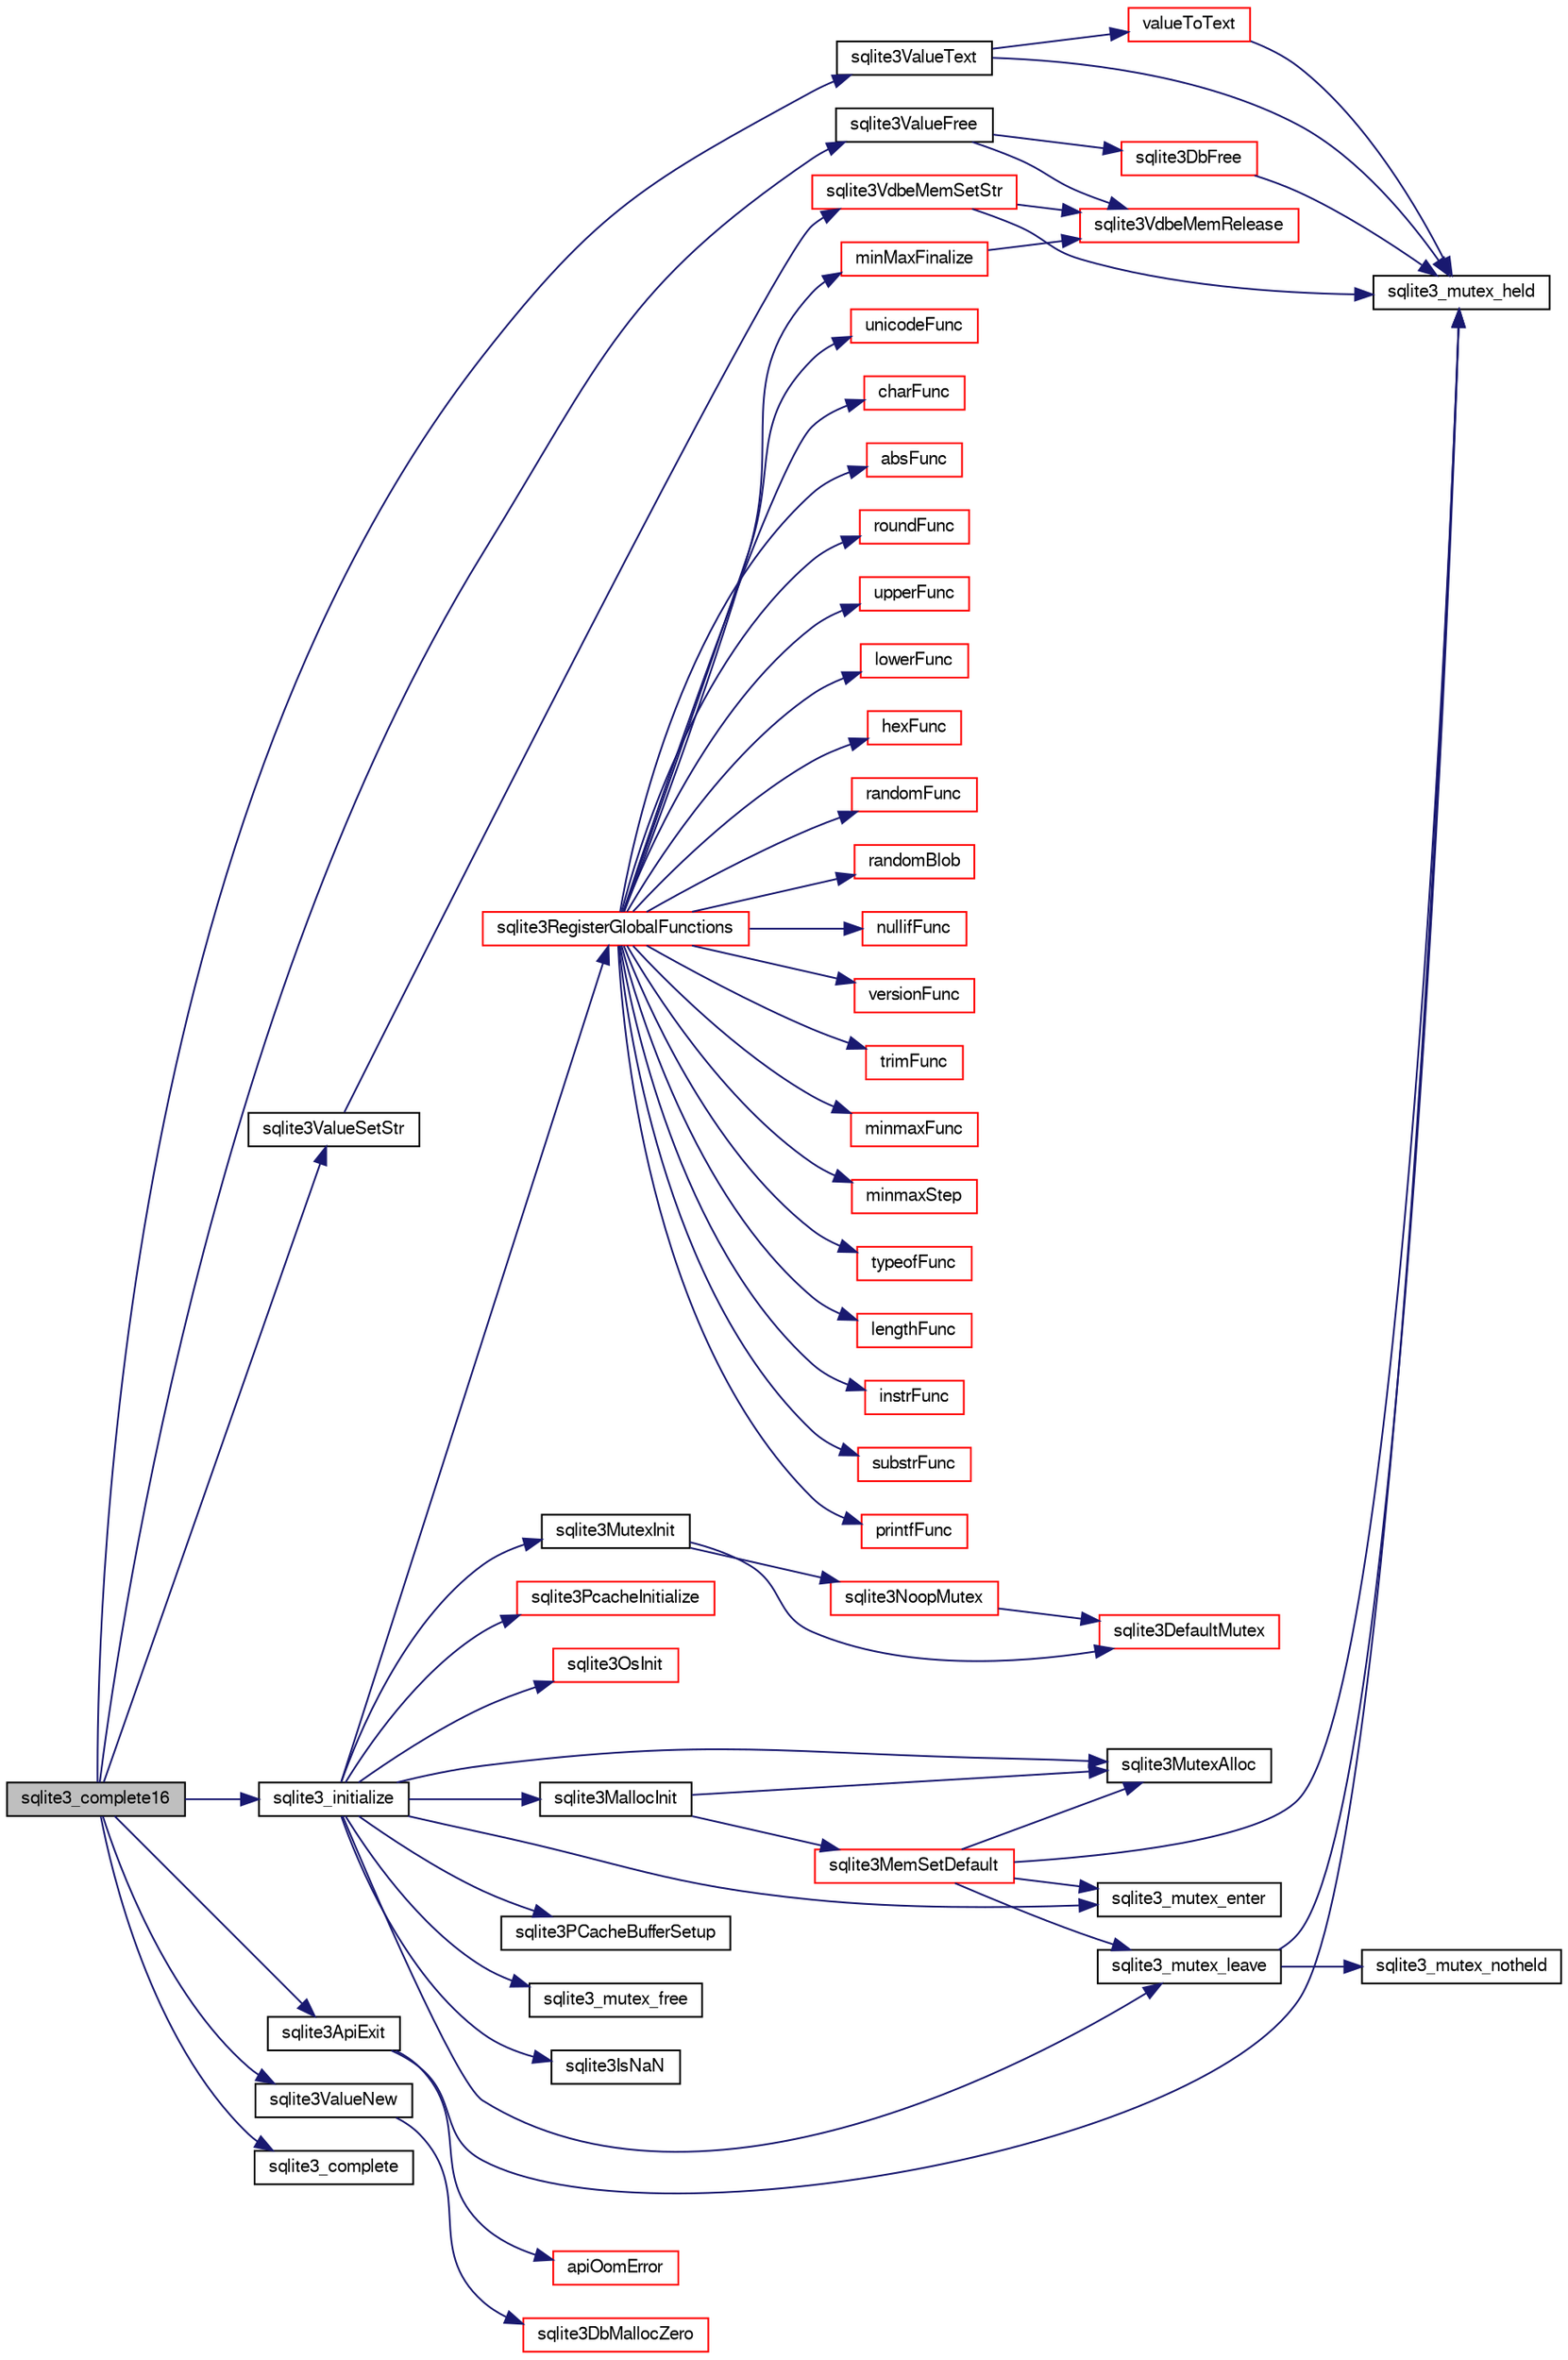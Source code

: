 digraph "sqlite3_complete16"
{
  edge [fontname="FreeSans",fontsize="10",labelfontname="FreeSans",labelfontsize="10"];
  node [fontname="FreeSans",fontsize="10",shape=record];
  rankdir="LR";
  Node322906 [label="sqlite3_complete16",height=0.2,width=0.4,color="black", fillcolor="grey75", style="filled", fontcolor="black"];
  Node322906 -> Node322907 [color="midnightblue",fontsize="10",style="solid",fontname="FreeSans"];
  Node322907 [label="sqlite3_initialize",height=0.2,width=0.4,color="black", fillcolor="white", style="filled",URL="$sqlite3_8c.html#ab0c0ee2d5d4cf8b28e9572296a8861df"];
  Node322907 -> Node322908 [color="midnightblue",fontsize="10",style="solid",fontname="FreeSans"];
  Node322908 [label="sqlite3MutexInit",height=0.2,width=0.4,color="black", fillcolor="white", style="filled",URL="$sqlite3_8c.html#a7906afcdd1cdb3d0007eb932398a1158"];
  Node322908 -> Node322909 [color="midnightblue",fontsize="10",style="solid",fontname="FreeSans"];
  Node322909 [label="sqlite3DefaultMutex",height=0.2,width=0.4,color="red", fillcolor="white", style="filled",URL="$sqlite3_8c.html#ac895a71e325f9b2f9b862f737c17aca8"];
  Node322908 -> Node322930 [color="midnightblue",fontsize="10",style="solid",fontname="FreeSans"];
  Node322930 [label="sqlite3NoopMutex",height=0.2,width=0.4,color="red", fillcolor="white", style="filled",URL="$sqlite3_8c.html#a09742cde9ef371d94f8201d2cdb543e4"];
  Node322930 -> Node322909 [color="midnightblue",fontsize="10",style="solid",fontname="FreeSans"];
  Node322907 -> Node322938 [color="midnightblue",fontsize="10",style="solid",fontname="FreeSans"];
  Node322938 [label="sqlite3MutexAlloc",height=0.2,width=0.4,color="black", fillcolor="white", style="filled",URL="$sqlite3_8c.html#a0e3f432ee581f6876b590e7ad7e84e19"];
  Node322907 -> Node322915 [color="midnightblue",fontsize="10",style="solid",fontname="FreeSans"];
  Node322915 [label="sqlite3_mutex_enter",height=0.2,width=0.4,color="black", fillcolor="white", style="filled",URL="$sqlite3_8c.html#a1c12cde690bd89f104de5cbad12a6bf5"];
  Node322907 -> Node322939 [color="midnightblue",fontsize="10",style="solid",fontname="FreeSans"];
  Node322939 [label="sqlite3MallocInit",height=0.2,width=0.4,color="black", fillcolor="white", style="filled",URL="$sqlite3_8c.html#a9e06f9e7cad0d83ce80ab493c9533552"];
  Node322939 -> Node322940 [color="midnightblue",fontsize="10",style="solid",fontname="FreeSans"];
  Node322940 [label="sqlite3MemSetDefault",height=0.2,width=0.4,color="red", fillcolor="white", style="filled",URL="$sqlite3_8c.html#a162fbfd727e92c5f8f72625b5ff62549"];
  Node322940 -> Node322938 [color="midnightblue",fontsize="10",style="solid",fontname="FreeSans"];
  Node322940 -> Node322915 [color="midnightblue",fontsize="10",style="solid",fontname="FreeSans"];
  Node322940 -> Node322921 [color="midnightblue",fontsize="10",style="solid",fontname="FreeSans"];
  Node322921 [label="sqlite3_mutex_leave",height=0.2,width=0.4,color="black", fillcolor="white", style="filled",URL="$sqlite3_8c.html#a5838d235601dbd3c1fa993555c6bcc93"];
  Node322921 -> Node322917 [color="midnightblue",fontsize="10",style="solid",fontname="FreeSans"];
  Node322917 [label="sqlite3_mutex_held",height=0.2,width=0.4,color="black", fillcolor="white", style="filled",URL="$sqlite3_8c.html#acf77da68932b6bc163c5e68547ecc3e7"];
  Node322921 -> Node322922 [color="midnightblue",fontsize="10",style="solid",fontname="FreeSans"];
  Node322922 [label="sqlite3_mutex_notheld",height=0.2,width=0.4,color="black", fillcolor="white", style="filled",URL="$sqlite3_8c.html#a83967c837c1c000d3b5adcfaa688f5dc"];
  Node322940 -> Node322917 [color="midnightblue",fontsize="10",style="solid",fontname="FreeSans"];
  Node322939 -> Node322938 [color="midnightblue",fontsize="10",style="solid",fontname="FreeSans"];
  Node322907 -> Node322921 [color="midnightblue",fontsize="10",style="solid",fontname="FreeSans"];
  Node322907 -> Node323034 [color="midnightblue",fontsize="10",style="solid",fontname="FreeSans"];
  Node323034 [label="sqlite3RegisterGlobalFunctions",height=0.2,width=0.4,color="red", fillcolor="white", style="filled",URL="$sqlite3_8c.html#a9f75bd111010f29e1b8d74344473c4ec"];
  Node323034 -> Node323035 [color="midnightblue",fontsize="10",style="solid",fontname="FreeSans"];
  Node323035 [label="trimFunc",height=0.2,width=0.4,color="red", fillcolor="white", style="filled",URL="$sqlite3_8c.html#afad56dbe7f08139a630156e644b14704"];
  Node323034 -> Node323048 [color="midnightblue",fontsize="10",style="solid",fontname="FreeSans"];
  Node323048 [label="minmaxFunc",height=0.2,width=0.4,color="red", fillcolor="white", style="filled",URL="$sqlite3_8c.html#a4d00f48b948fd73cb70bcfd1efc0bfb0"];
  Node323034 -> Node323057 [color="midnightblue",fontsize="10",style="solid",fontname="FreeSans"];
  Node323057 [label="minmaxStep",height=0.2,width=0.4,color="red", fillcolor="white", style="filled",URL="$sqlite3_8c.html#a5b4c0da0f3b61d7ff25ebd30aa22cca4"];
  Node323034 -> Node323061 [color="midnightblue",fontsize="10",style="solid",fontname="FreeSans"];
  Node323061 [label="minMaxFinalize",height=0.2,width=0.4,color="red", fillcolor="white", style="filled",URL="$sqlite3_8c.html#a0439dd90934a2dee93517c50884d5924"];
  Node323061 -> Node322987 [color="midnightblue",fontsize="10",style="solid",fontname="FreeSans"];
  Node322987 [label="sqlite3VdbeMemRelease",height=0.2,width=0.4,color="red", fillcolor="white", style="filled",URL="$sqlite3_8c.html#a90606361dbeba88159fd6ff03fcc10cc"];
  Node323034 -> Node323062 [color="midnightblue",fontsize="10",style="solid",fontname="FreeSans"];
  Node323062 [label="typeofFunc",height=0.2,width=0.4,color="red", fillcolor="white", style="filled",URL="$sqlite3_8c.html#aba6c564ff0d6b017de448469d0fb243f"];
  Node323034 -> Node323063 [color="midnightblue",fontsize="10",style="solid",fontname="FreeSans"];
  Node323063 [label="lengthFunc",height=0.2,width=0.4,color="red", fillcolor="white", style="filled",URL="$sqlite3_8c.html#affdabf006c37c26a1c3e325badb83546"];
  Node323034 -> Node323068 [color="midnightblue",fontsize="10",style="solid",fontname="FreeSans"];
  Node323068 [label="instrFunc",height=0.2,width=0.4,color="red", fillcolor="white", style="filled",URL="$sqlite3_8c.html#a8f86ca540b92ac28aaefaa126170cf8c"];
  Node323034 -> Node323070 [color="midnightblue",fontsize="10",style="solid",fontname="FreeSans"];
  Node323070 [label="substrFunc",height=0.2,width=0.4,color="red", fillcolor="white", style="filled",URL="$sqlite3_8c.html#a8a8739d9af5589338113371e440b2734"];
  Node323034 -> Node323075 [color="midnightblue",fontsize="10",style="solid",fontname="FreeSans"];
  Node323075 [label="printfFunc",height=0.2,width=0.4,color="red", fillcolor="white", style="filled",URL="$sqlite3_8c.html#a80ca21d434c7c5b6668bee721331dda8"];
  Node323034 -> Node323077 [color="midnightblue",fontsize="10",style="solid",fontname="FreeSans"];
  Node323077 [label="unicodeFunc",height=0.2,width=0.4,color="red", fillcolor="white", style="filled",URL="$sqlite3_8c.html#a1d3d012cbe2276d8d713be80884db355"];
  Node323034 -> Node323079 [color="midnightblue",fontsize="10",style="solid",fontname="FreeSans"];
  Node323079 [label="charFunc",height=0.2,width=0.4,color="red", fillcolor="white", style="filled",URL="$sqlite3_8c.html#ab9b72ce47fcea3c3b92e816435a0fd91"];
  Node323034 -> Node323080 [color="midnightblue",fontsize="10",style="solid",fontname="FreeSans"];
  Node323080 [label="absFunc",height=0.2,width=0.4,color="red", fillcolor="white", style="filled",URL="$sqlite3_8c.html#af271994a34f441432d50d7095e0ed23d"];
  Node323034 -> Node323085 [color="midnightblue",fontsize="10",style="solid",fontname="FreeSans"];
  Node323085 [label="roundFunc",height=0.2,width=0.4,color="red", fillcolor="white", style="filled",URL="$sqlite3_8c.html#a8c444ba254edc27891111b76e7ba85e7"];
  Node323034 -> Node323088 [color="midnightblue",fontsize="10",style="solid",fontname="FreeSans"];
  Node323088 [label="upperFunc",height=0.2,width=0.4,color="red", fillcolor="white", style="filled",URL="$sqlite3_8c.html#a8f26e491f9fd893cdb476c577f39f260"];
  Node323034 -> Node323089 [color="midnightblue",fontsize="10",style="solid",fontname="FreeSans"];
  Node323089 [label="lowerFunc",height=0.2,width=0.4,color="red", fillcolor="white", style="filled",URL="$sqlite3_8c.html#a37a07e2d7c0cb4c521e9c334596c89a7"];
  Node323034 -> Node323090 [color="midnightblue",fontsize="10",style="solid",fontname="FreeSans"];
  Node323090 [label="hexFunc",height=0.2,width=0.4,color="red", fillcolor="white", style="filled",URL="$sqlite3_8c.html#a2e2cd151b75b794723d7c4f30fe57c8b"];
  Node323034 -> Node323091 [color="midnightblue",fontsize="10",style="solid",fontname="FreeSans"];
  Node323091 [label="randomFunc",height=0.2,width=0.4,color="red", fillcolor="white", style="filled",URL="$sqlite3_8c.html#a77905d2b2e1b154cf082f061cfa057dd"];
  Node323034 -> Node323095 [color="midnightblue",fontsize="10",style="solid",fontname="FreeSans"];
  Node323095 [label="randomBlob",height=0.2,width=0.4,color="red", fillcolor="white", style="filled",URL="$sqlite3_8c.html#a2b058708f7f26feb80fce84c3e375d64"];
  Node323034 -> Node323097 [color="midnightblue",fontsize="10",style="solid",fontname="FreeSans"];
  Node323097 [label="nullifFunc",height=0.2,width=0.4,color="red", fillcolor="white", style="filled",URL="$sqlite3_8c.html#aa677b6612cd4e6630438b729f56cd3e6"];
  Node323034 -> Node323098 [color="midnightblue",fontsize="10",style="solid",fontname="FreeSans"];
  Node323098 [label="versionFunc",height=0.2,width=0.4,color="red", fillcolor="white", style="filled",URL="$sqlite3_8c.html#a258a294d68fbf7c6ba528921b2a721bc"];
  Node322907 -> Node323182 [color="midnightblue",fontsize="10",style="solid",fontname="FreeSans"];
  Node323182 [label="sqlite3PcacheInitialize",height=0.2,width=0.4,color="red", fillcolor="white", style="filled",URL="$sqlite3_8c.html#a2902c61ddc88bea002c4d69fe4052b1f"];
  Node322907 -> Node323183 [color="midnightblue",fontsize="10",style="solid",fontname="FreeSans"];
  Node323183 [label="sqlite3OsInit",height=0.2,width=0.4,color="red", fillcolor="white", style="filled",URL="$sqlite3_8c.html#afeaa886fe1ca086a30fd278b1d069762"];
  Node322907 -> Node323187 [color="midnightblue",fontsize="10",style="solid",fontname="FreeSans"];
  Node323187 [label="sqlite3PCacheBufferSetup",height=0.2,width=0.4,color="black", fillcolor="white", style="filled",URL="$sqlite3_8c.html#ad18a1eebefdfbc4254f473f7b0101937"];
  Node322907 -> Node323188 [color="midnightblue",fontsize="10",style="solid",fontname="FreeSans"];
  Node323188 [label="sqlite3_mutex_free",height=0.2,width=0.4,color="black", fillcolor="white", style="filled",URL="$sqlite3_8c.html#a2db2e72e08f6873afa9c61b0ec726fec"];
  Node322907 -> Node322970 [color="midnightblue",fontsize="10",style="solid",fontname="FreeSans"];
  Node322970 [label="sqlite3IsNaN",height=0.2,width=0.4,color="black", fillcolor="white", style="filled",URL="$sqlite3_8c.html#aed4d78203877c3486765ccbc7feebb50"];
  Node322906 -> Node323189 [color="midnightblue",fontsize="10",style="solid",fontname="FreeSans"];
  Node323189 [label="sqlite3ValueNew",height=0.2,width=0.4,color="black", fillcolor="white", style="filled",URL="$sqlite3_8c.html#ad40a378778daff2d574bec905e35828b"];
  Node323189 -> Node323126 [color="midnightblue",fontsize="10",style="solid",fontname="FreeSans"];
  Node323126 [label="sqlite3DbMallocZero",height=0.2,width=0.4,color="red", fillcolor="white", style="filled",URL="$sqlite3_8c.html#a49cfebac9d6067a03442c92af73f33e4"];
  Node322906 -> Node323190 [color="midnightblue",fontsize="10",style="solid",fontname="FreeSans"];
  Node323190 [label="sqlite3ValueSetStr",height=0.2,width=0.4,color="black", fillcolor="white", style="filled",URL="$sqlite3_8c.html#a1fd40749f47941ee97ff6d798e2bc67e"];
  Node323190 -> Node323042 [color="midnightblue",fontsize="10",style="solid",fontname="FreeSans"];
  Node323042 [label="sqlite3VdbeMemSetStr",height=0.2,width=0.4,color="red", fillcolor="white", style="filled",URL="$sqlite3_8c.html#a9697bec7c3b512483638ea3646191d7d"];
  Node323042 -> Node322917 [color="midnightblue",fontsize="10",style="solid",fontname="FreeSans"];
  Node323042 -> Node322987 [color="midnightblue",fontsize="10",style="solid",fontname="FreeSans"];
  Node322906 -> Node322975 [color="midnightblue",fontsize="10",style="solid",fontname="FreeSans"];
  Node322975 [label="sqlite3ValueText",height=0.2,width=0.4,color="black", fillcolor="white", style="filled",URL="$sqlite3_8c.html#ad567a94e52d1adf81f4857fdba00a59b"];
  Node322975 -> Node322917 [color="midnightblue",fontsize="10",style="solid",fontname="FreeSans"];
  Node322975 -> Node322976 [color="midnightblue",fontsize="10",style="solid",fontname="FreeSans"];
  Node322976 [label="valueToText",height=0.2,width=0.4,color="red", fillcolor="white", style="filled",URL="$sqlite3_8c.html#abded1c4848e5c5901949c02af499044c"];
  Node322976 -> Node322917 [color="midnightblue",fontsize="10",style="solid",fontname="FreeSans"];
  Node322906 -> Node323191 [color="midnightblue",fontsize="10",style="solid",fontname="FreeSans"];
  Node323191 [label="sqlite3_complete",height=0.2,width=0.4,color="black", fillcolor="white", style="filled",URL="$sqlite3_8c.html#a9a7d40e747b5ba853756499b1e2d1198"];
  Node322906 -> Node323192 [color="midnightblue",fontsize="10",style="solid",fontname="FreeSans"];
  Node323192 [label="sqlite3ValueFree",height=0.2,width=0.4,color="black", fillcolor="white", style="filled",URL="$sqlite3_8c.html#afeed84c3f344a833d15c7209265dc520"];
  Node323192 -> Node322987 [color="midnightblue",fontsize="10",style="solid",fontname="FreeSans"];
  Node323192 -> Node322951 [color="midnightblue",fontsize="10",style="solid",fontname="FreeSans"];
  Node322951 [label="sqlite3DbFree",height=0.2,width=0.4,color="red", fillcolor="white", style="filled",URL="$sqlite3_8c.html#ac70ab821a6607b4a1b909582dc37a069"];
  Node322951 -> Node322917 [color="midnightblue",fontsize="10",style="solid",fontname="FreeSans"];
  Node322906 -> Node323127 [color="midnightblue",fontsize="10",style="solid",fontname="FreeSans"];
  Node323127 [label="sqlite3ApiExit",height=0.2,width=0.4,color="black", fillcolor="white", style="filled",URL="$sqlite3_8c.html#ae5a967ec6172298db98b6090bbd1dd9b"];
  Node323127 -> Node322917 [color="midnightblue",fontsize="10",style="solid",fontname="FreeSans"];
  Node323127 -> Node323128 [color="midnightblue",fontsize="10",style="solid",fontname="FreeSans"];
  Node323128 [label="apiOomError",height=0.2,width=0.4,color="red", fillcolor="white", style="filled",URL="$sqlite3_8c.html#a55c294da0c468873c7f7ea59378b8b9c"];
}
